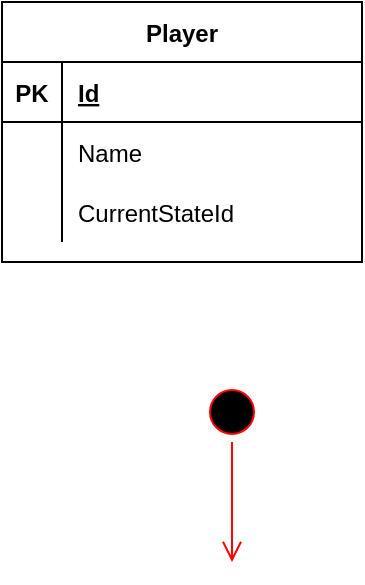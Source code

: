 <mxfile version="20.2.0" type="device"><diagram id="In6DnnLSyAk638BXmWoD" name="Page-1"><mxGraphModel dx="1422" dy="762" grid="1" gridSize="10" guides="1" tooltips="1" connect="1" arrows="1" fold="1" page="1" pageScale="1" pageWidth="827" pageHeight="1169" math="0" shadow="0"><root><mxCell id="0"/><mxCell id="1" parent="0"/><mxCell id="bMQo6qXKDP7SXO7jMdoW-10" value="Player" style="shape=table;startSize=30;container=1;collapsible=1;childLayout=tableLayout;fixedRows=1;rowLines=0;fontStyle=1;align=center;resizeLast=1;" parent="1" vertex="1"><mxGeometry x="30" y="10" width="180" height="130" as="geometry"/></mxCell><mxCell id="bMQo6qXKDP7SXO7jMdoW-11" value="" style="shape=tableRow;horizontal=0;startSize=0;swimlaneHead=0;swimlaneBody=0;fillColor=none;collapsible=0;dropTarget=0;points=[[0,0.5],[1,0.5]];portConstraint=eastwest;top=0;left=0;right=0;bottom=1;" parent="bMQo6qXKDP7SXO7jMdoW-10" vertex="1"><mxGeometry y="30" width="180" height="30" as="geometry"/></mxCell><mxCell id="bMQo6qXKDP7SXO7jMdoW-12" value="PK" style="shape=partialRectangle;connectable=0;fillColor=none;top=0;left=0;bottom=0;right=0;fontStyle=1;overflow=hidden;" parent="bMQo6qXKDP7SXO7jMdoW-11" vertex="1"><mxGeometry width="30" height="30" as="geometry"><mxRectangle width="30" height="30" as="alternateBounds"/></mxGeometry></mxCell><mxCell id="bMQo6qXKDP7SXO7jMdoW-13" value="Id" style="shape=partialRectangle;connectable=0;fillColor=none;top=0;left=0;bottom=0;right=0;align=left;spacingLeft=6;fontStyle=5;overflow=hidden;" parent="bMQo6qXKDP7SXO7jMdoW-11" vertex="1"><mxGeometry x="30" width="150" height="30" as="geometry"><mxRectangle width="150" height="30" as="alternateBounds"/></mxGeometry></mxCell><mxCell id="bMQo6qXKDP7SXO7jMdoW-14" value="" style="shape=tableRow;horizontal=0;startSize=0;swimlaneHead=0;swimlaneBody=0;fillColor=none;collapsible=0;dropTarget=0;points=[[0,0.5],[1,0.5]];portConstraint=eastwest;top=0;left=0;right=0;bottom=0;" parent="bMQo6qXKDP7SXO7jMdoW-10" vertex="1"><mxGeometry y="60" width="180" height="30" as="geometry"/></mxCell><mxCell id="bMQo6qXKDP7SXO7jMdoW-15" value="" style="shape=partialRectangle;connectable=0;fillColor=none;top=0;left=0;bottom=0;right=0;editable=1;overflow=hidden;" parent="bMQo6qXKDP7SXO7jMdoW-14" vertex="1"><mxGeometry width="30" height="30" as="geometry"><mxRectangle width="30" height="30" as="alternateBounds"/></mxGeometry></mxCell><mxCell id="bMQo6qXKDP7SXO7jMdoW-16" value="Name" style="shape=partialRectangle;connectable=0;fillColor=none;top=0;left=0;bottom=0;right=0;align=left;spacingLeft=6;overflow=hidden;" parent="bMQo6qXKDP7SXO7jMdoW-14" vertex="1"><mxGeometry x="30" width="150" height="30" as="geometry"><mxRectangle width="150" height="30" as="alternateBounds"/></mxGeometry></mxCell><mxCell id="bMQo6qXKDP7SXO7jMdoW-17" value="" style="shape=tableRow;horizontal=0;startSize=0;swimlaneHead=0;swimlaneBody=0;fillColor=none;collapsible=0;dropTarget=0;points=[[0,0.5],[1,0.5]];portConstraint=eastwest;top=0;left=0;right=0;bottom=0;" parent="bMQo6qXKDP7SXO7jMdoW-10" vertex="1"><mxGeometry y="90" width="180" height="30" as="geometry"/></mxCell><mxCell id="bMQo6qXKDP7SXO7jMdoW-18" value="" style="shape=partialRectangle;connectable=0;fillColor=none;top=0;left=0;bottom=0;right=0;editable=1;overflow=hidden;" parent="bMQo6qXKDP7SXO7jMdoW-17" vertex="1"><mxGeometry width="30" height="30" as="geometry"><mxRectangle width="30" height="30" as="alternateBounds"/></mxGeometry></mxCell><mxCell id="bMQo6qXKDP7SXO7jMdoW-19" value="CurrentStateId" style="shape=partialRectangle;connectable=0;fillColor=none;top=0;left=0;bottom=0;right=0;align=left;spacingLeft=6;overflow=hidden;" parent="bMQo6qXKDP7SXO7jMdoW-17" vertex="1"><mxGeometry x="30" width="150" height="30" as="geometry"><mxRectangle width="150" height="30" as="alternateBounds"/></mxGeometry></mxCell><mxCell id="ZifA2X39IgHoP4dS2WVM-1" value="" style="ellipse;html=1;shape=startState;fillColor=#000000;strokeColor=#ff0000;" vertex="1" parent="1"><mxGeometry x="130" y="200" width="30" height="30" as="geometry"/></mxCell><mxCell id="ZifA2X39IgHoP4dS2WVM-2" value="" style="edgeStyle=orthogonalEdgeStyle;html=1;verticalAlign=bottom;endArrow=open;endSize=8;strokeColor=#ff0000;rounded=0;" edge="1" source="ZifA2X39IgHoP4dS2WVM-1" parent="1"><mxGeometry relative="1" as="geometry"><mxPoint x="145" y="290" as="targetPoint"/></mxGeometry></mxCell></root></mxGraphModel></diagram></mxfile>
